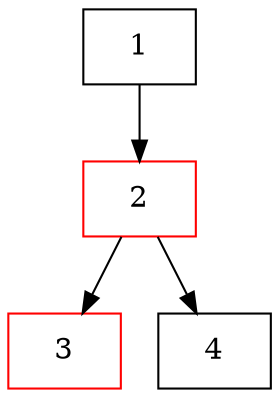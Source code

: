 digraph "dom tree for'modbusSlaveHardwareInit' function" {
	1 [shape=record, label="1",id=1,level=1];
	1 -> 2;
		2 [shape=record, label="2",id=2,level=2,color=red];
		2 -> 3;
			3 [shape=record, label="3",id=3,level=3,color=red];
		2 -> 4;
			4 [shape=record, label="4",id=4,level=3];
}
